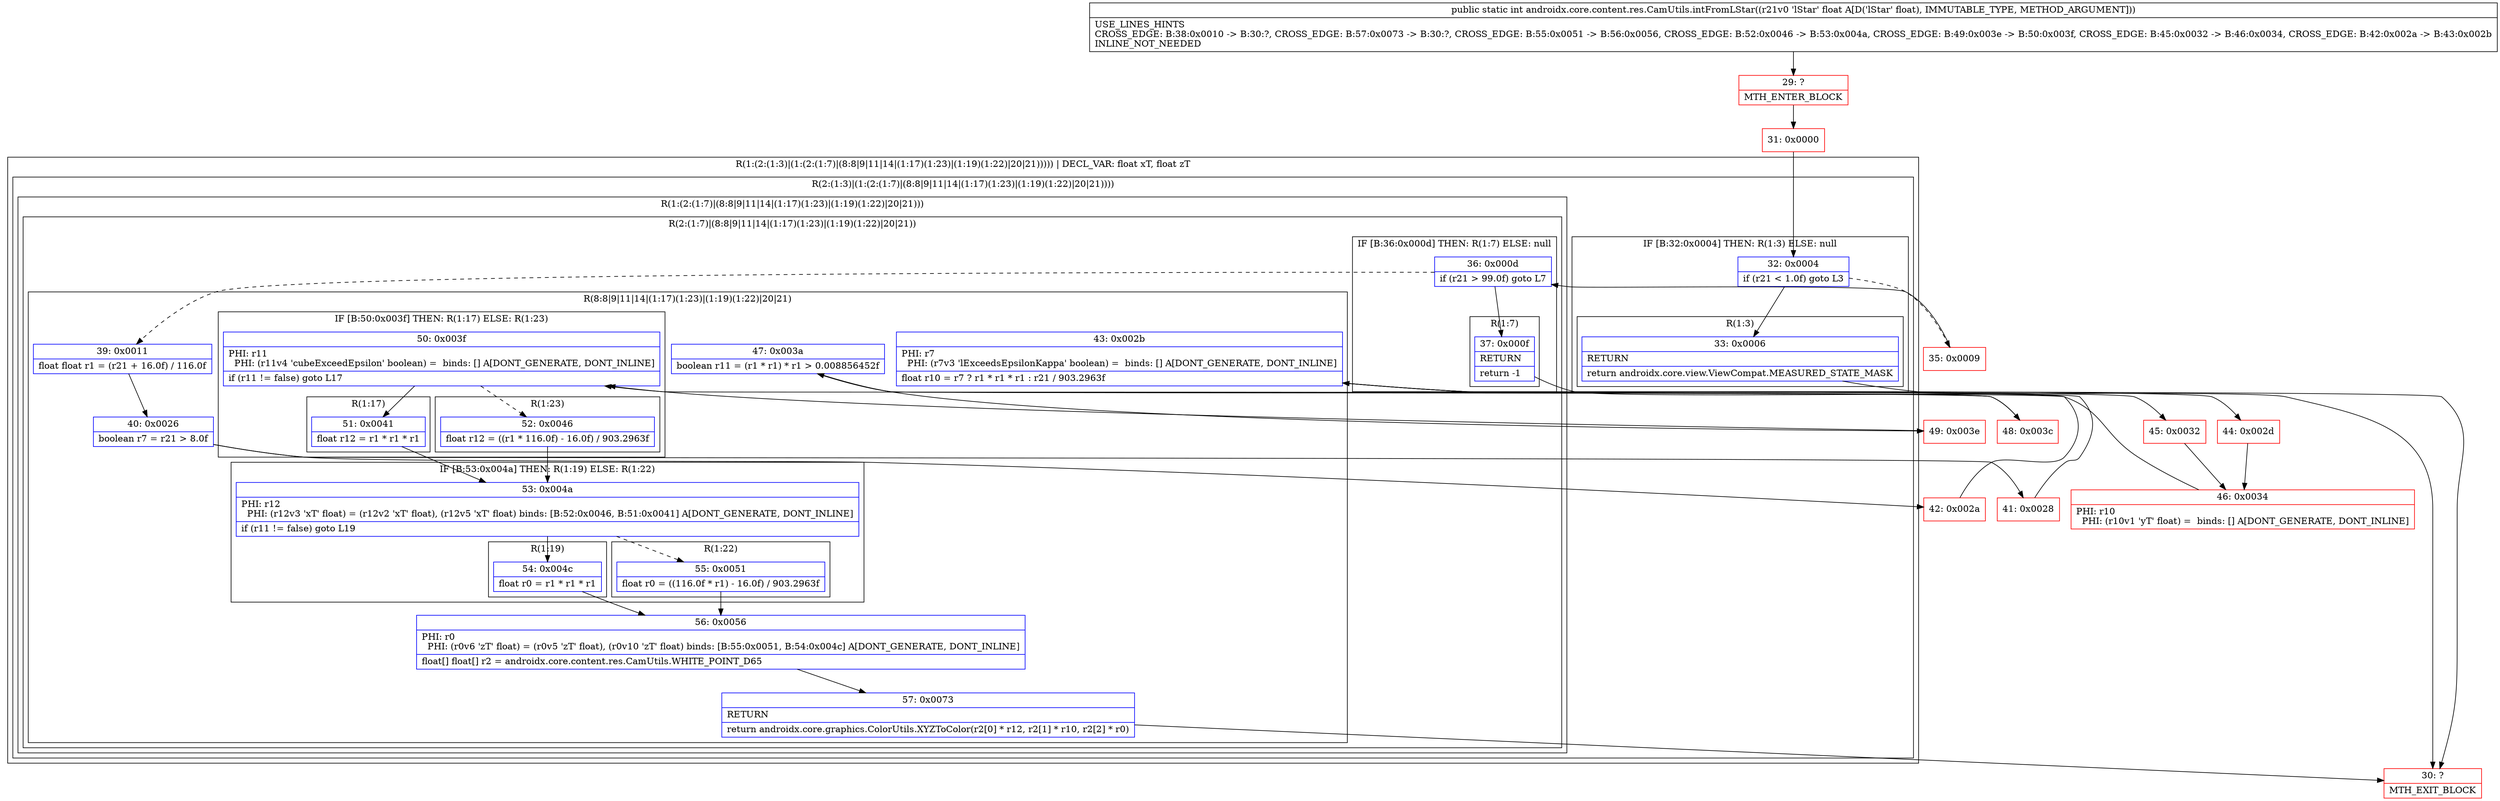 digraph "CFG forandroidx.core.content.res.CamUtils.intFromLStar(F)I" {
subgraph cluster_Region_1547646554 {
label = "R(1:(2:(1:3)|(1:(2:(1:7)|(8:8|9|11|14|(1:17)(1:23)|(1:19)(1:22)|20|21))))) | DECL_VAR: float xT, float zT\l";
node [shape=record,color=blue];
subgraph cluster_Region_1339454529 {
label = "R(2:(1:3)|(1:(2:(1:7)|(8:8|9|11|14|(1:17)(1:23)|(1:19)(1:22)|20|21))))";
node [shape=record,color=blue];
subgraph cluster_IfRegion_813468206 {
label = "IF [B:32:0x0004] THEN: R(1:3) ELSE: null";
node [shape=record,color=blue];
Node_32 [shape=record,label="{32\:\ 0x0004|if (r21 \< 1.0f) goto L3\l}"];
subgraph cluster_Region_1822320240 {
label = "R(1:3)";
node [shape=record,color=blue];
Node_33 [shape=record,label="{33\:\ 0x0006|RETURN\l|return androidx.core.view.ViewCompat.MEASURED_STATE_MASK\l}"];
}
}
subgraph cluster_Region_1228279903 {
label = "R(1:(2:(1:7)|(8:8|9|11|14|(1:17)(1:23)|(1:19)(1:22)|20|21)))";
node [shape=record,color=blue];
subgraph cluster_Region_893256004 {
label = "R(2:(1:7)|(8:8|9|11|14|(1:17)(1:23)|(1:19)(1:22)|20|21))";
node [shape=record,color=blue];
subgraph cluster_IfRegion_1632092215 {
label = "IF [B:36:0x000d] THEN: R(1:7) ELSE: null";
node [shape=record,color=blue];
Node_36 [shape=record,label="{36\:\ 0x000d|if (r21 \> 99.0f) goto L7\l}"];
subgraph cluster_Region_2130024329 {
label = "R(1:7)";
node [shape=record,color=blue];
Node_37 [shape=record,label="{37\:\ 0x000f|RETURN\l|return \-1\l}"];
}
}
subgraph cluster_Region_562098739 {
label = "R(8:8|9|11|14|(1:17)(1:23)|(1:19)(1:22)|20|21)";
node [shape=record,color=blue];
Node_39 [shape=record,label="{39\:\ 0x0011|float float r1 = (r21 + 16.0f) \/ 116.0f\l}"];
Node_40 [shape=record,label="{40\:\ 0x0026|boolean r7 = r21 \> 8.0f\l}"];
Node_43 [shape=record,label="{43\:\ 0x002b|PHI: r7 \l  PHI: (r7v3 'lExceedsEpsilonKappa' boolean) =  binds: [] A[DONT_GENERATE, DONT_INLINE]\l|float r10 = r7 ? r1 * r1 * r1 : r21 \/ 903.2963f\l}"];
Node_47 [shape=record,label="{47\:\ 0x003a|boolean r11 = (r1 * r1) * r1 \> 0.008856452f\l}"];
subgraph cluster_IfRegion_1559735949 {
label = "IF [B:50:0x003f] THEN: R(1:17) ELSE: R(1:23)";
node [shape=record,color=blue];
Node_50 [shape=record,label="{50\:\ 0x003f|PHI: r11 \l  PHI: (r11v4 'cubeExceedEpsilon' boolean) =  binds: [] A[DONT_GENERATE, DONT_INLINE]\l|if (r11 != false) goto L17\l}"];
subgraph cluster_Region_1884989429 {
label = "R(1:17)";
node [shape=record,color=blue];
Node_51 [shape=record,label="{51\:\ 0x0041|float r12 = r1 * r1 * r1\l}"];
}
subgraph cluster_Region_1695628353 {
label = "R(1:23)";
node [shape=record,color=blue];
Node_52 [shape=record,label="{52\:\ 0x0046|float r12 = ((r1 * 116.0f) \- 16.0f) \/ 903.2963f\l}"];
}
}
subgraph cluster_IfRegion_812147302 {
label = "IF [B:53:0x004a] THEN: R(1:19) ELSE: R(1:22)";
node [shape=record,color=blue];
Node_53 [shape=record,label="{53\:\ 0x004a|PHI: r12 \l  PHI: (r12v3 'xT' float) = (r12v2 'xT' float), (r12v5 'xT' float) binds: [B:52:0x0046, B:51:0x0041] A[DONT_GENERATE, DONT_INLINE]\l|if (r11 != false) goto L19\l}"];
subgraph cluster_Region_1593883624 {
label = "R(1:19)";
node [shape=record,color=blue];
Node_54 [shape=record,label="{54\:\ 0x004c|float r0 = r1 * r1 * r1\l}"];
}
subgraph cluster_Region_2033703761 {
label = "R(1:22)";
node [shape=record,color=blue];
Node_55 [shape=record,label="{55\:\ 0x0051|float r0 = ((116.0f * r1) \- 16.0f) \/ 903.2963f\l}"];
}
}
Node_56 [shape=record,label="{56\:\ 0x0056|PHI: r0 \l  PHI: (r0v6 'zT' float) = (r0v5 'zT' float), (r0v10 'zT' float) binds: [B:55:0x0051, B:54:0x004c] A[DONT_GENERATE, DONT_INLINE]\l|float[] float[] r2 = androidx.core.content.res.CamUtils.WHITE_POINT_D65\l}"];
Node_57 [shape=record,label="{57\:\ 0x0073|RETURN\l|return androidx.core.graphics.ColorUtils.XYZToColor(r2[0] * r12, r2[1] * r10, r2[2] * r0)\l}"];
}
}
}
}
}
Node_29 [shape=record,color=red,label="{29\:\ ?|MTH_ENTER_BLOCK\l}"];
Node_31 [shape=record,color=red,label="{31\:\ 0x0000}"];
Node_30 [shape=record,color=red,label="{30\:\ ?|MTH_EXIT_BLOCK\l}"];
Node_35 [shape=record,color=red,label="{35\:\ 0x0009}"];
Node_41 [shape=record,color=red,label="{41\:\ 0x0028}"];
Node_44 [shape=record,color=red,label="{44\:\ 0x002d}"];
Node_46 [shape=record,color=red,label="{46\:\ 0x0034|PHI: r10 \l  PHI: (r10v1 'yT' float) =  binds: [] A[DONT_GENERATE, DONT_INLINE]\l}"];
Node_48 [shape=record,color=red,label="{48\:\ 0x003c}"];
Node_49 [shape=record,color=red,label="{49\:\ 0x003e}"];
Node_45 [shape=record,color=red,label="{45\:\ 0x0032}"];
Node_42 [shape=record,color=red,label="{42\:\ 0x002a}"];
MethodNode[shape=record,label="{public static int androidx.core.content.res.CamUtils.intFromLStar((r21v0 'lStar' float A[D('lStar' float), IMMUTABLE_TYPE, METHOD_ARGUMENT]))  | USE_LINES_HINTS\lCROSS_EDGE: B:38:0x0010 \-\> B:30:?, CROSS_EDGE: B:57:0x0073 \-\> B:30:?, CROSS_EDGE: B:55:0x0051 \-\> B:56:0x0056, CROSS_EDGE: B:52:0x0046 \-\> B:53:0x004a, CROSS_EDGE: B:49:0x003e \-\> B:50:0x003f, CROSS_EDGE: B:45:0x0032 \-\> B:46:0x0034, CROSS_EDGE: B:42:0x002a \-\> B:43:0x002b\lINLINE_NOT_NEEDED\l}"];
MethodNode -> Node_29;Node_32 -> Node_33;
Node_32 -> Node_35[style=dashed];
Node_33 -> Node_30;
Node_36 -> Node_37;
Node_36 -> Node_39[style=dashed];
Node_37 -> Node_30;
Node_39 -> Node_40;
Node_40 -> Node_41;
Node_40 -> Node_42;
Node_43 -> Node_44;
Node_43 -> Node_45;
Node_47 -> Node_48;
Node_47 -> Node_49;
Node_50 -> Node_51;
Node_50 -> Node_52[style=dashed];
Node_51 -> Node_53;
Node_52 -> Node_53;
Node_53 -> Node_54;
Node_53 -> Node_55[style=dashed];
Node_54 -> Node_56;
Node_55 -> Node_56;
Node_56 -> Node_57;
Node_57 -> Node_30;
Node_29 -> Node_31;
Node_31 -> Node_32;
Node_35 -> Node_36;
Node_41 -> Node_43;
Node_44 -> Node_46;
Node_46 -> Node_47;
Node_48 -> Node_50;
Node_49 -> Node_50;
Node_45 -> Node_46;
Node_42 -> Node_43;
}


